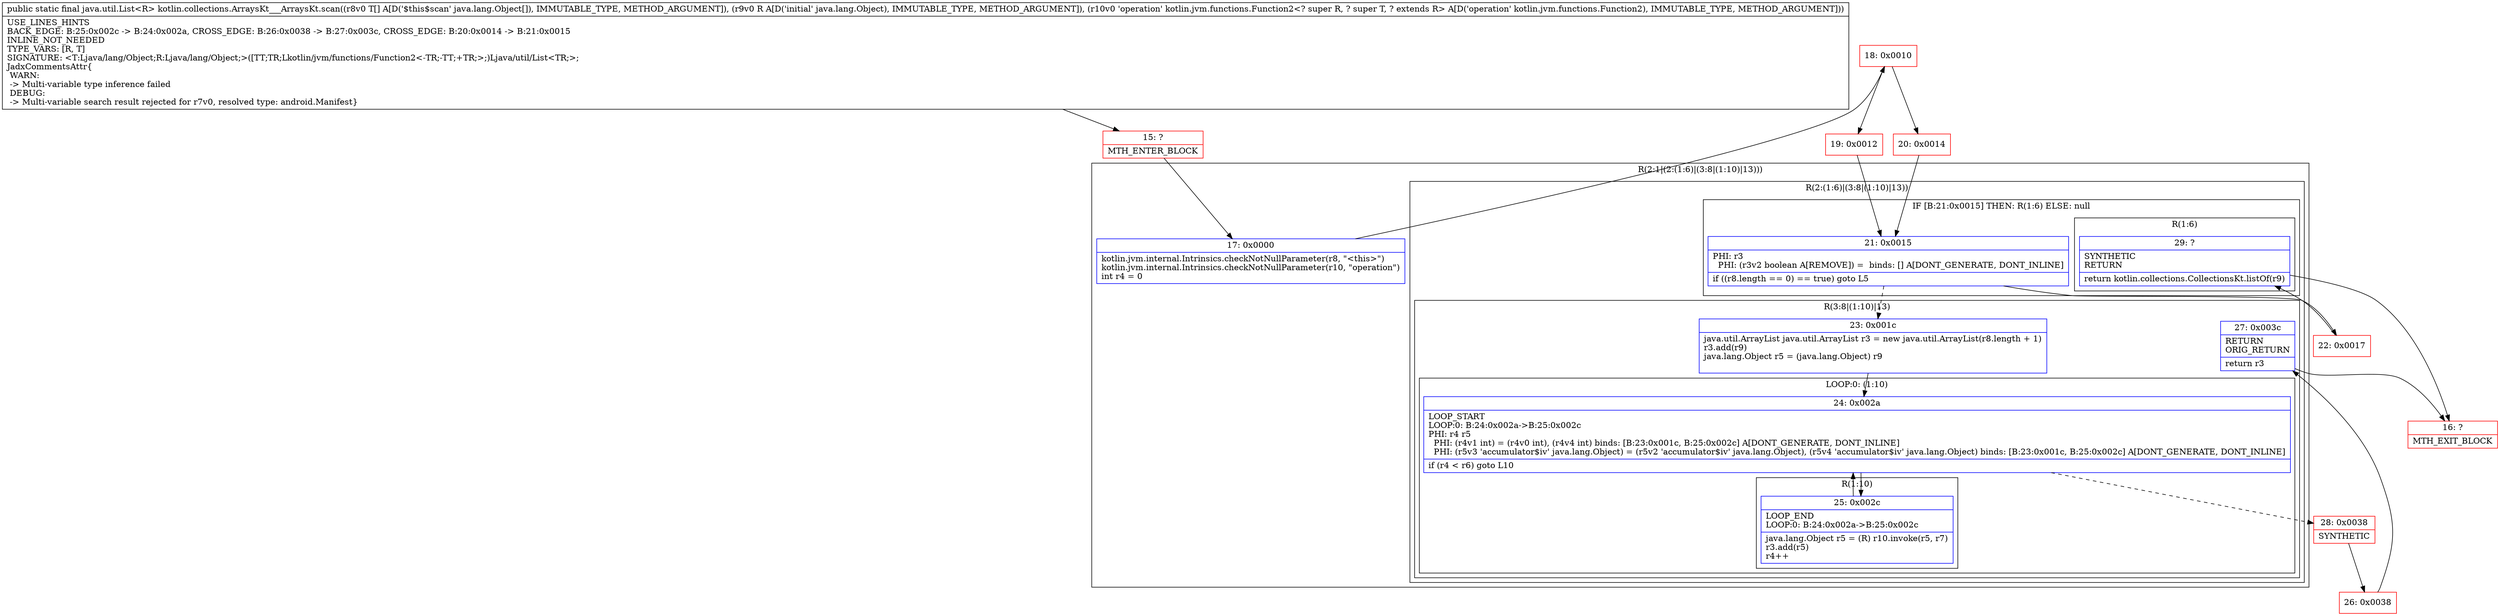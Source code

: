 digraph "CFG forkotlin.collections.ArraysKt___ArraysKt.scan([Ljava\/lang\/Object;Ljava\/lang\/Object;Lkotlin\/jvm\/functions\/Function2;)Ljava\/util\/List;" {
subgraph cluster_Region_539182759 {
label = "R(2:1|(2:(1:6)|(3:8|(1:10)|13)))";
node [shape=record,color=blue];
Node_17 [shape=record,label="{17\:\ 0x0000|kotlin.jvm.internal.Intrinsics.checkNotNullParameter(r8, \"\<this\>\")\lkotlin.jvm.internal.Intrinsics.checkNotNullParameter(r10, \"operation\")\lint r4 = 0\l}"];
subgraph cluster_Region_1044348826 {
label = "R(2:(1:6)|(3:8|(1:10)|13))";
node [shape=record,color=blue];
subgraph cluster_IfRegion_1495786891 {
label = "IF [B:21:0x0015] THEN: R(1:6) ELSE: null";
node [shape=record,color=blue];
Node_21 [shape=record,label="{21\:\ 0x0015|PHI: r3 \l  PHI: (r3v2 boolean A[REMOVE]) =  binds: [] A[DONT_GENERATE, DONT_INLINE]\l|if ((r8.length == 0) == true) goto L5\l}"];
subgraph cluster_Region_1719708671 {
label = "R(1:6)";
node [shape=record,color=blue];
Node_29 [shape=record,label="{29\:\ ?|SYNTHETIC\lRETURN\l|return kotlin.collections.CollectionsKt.listOf(r9)\l}"];
}
}
subgraph cluster_Region_1794180525 {
label = "R(3:8|(1:10)|13)";
node [shape=record,color=blue];
Node_23 [shape=record,label="{23\:\ 0x001c|java.util.ArrayList java.util.ArrayList r3 = new java.util.ArrayList(r8.length + 1)\lr3.add(r9)\ljava.lang.Object r5 = (java.lang.Object) r9\l\l}"];
subgraph cluster_LoopRegion_2133808490 {
label = "LOOP:0: (1:10)";
node [shape=record,color=blue];
Node_24 [shape=record,label="{24\:\ 0x002a|LOOP_START\lLOOP:0: B:24:0x002a\-\>B:25:0x002c\lPHI: r4 r5 \l  PHI: (r4v1 int) = (r4v0 int), (r4v4 int) binds: [B:23:0x001c, B:25:0x002c] A[DONT_GENERATE, DONT_INLINE]\l  PHI: (r5v3 'accumulator$iv' java.lang.Object) = (r5v2 'accumulator$iv' java.lang.Object), (r5v4 'accumulator$iv' java.lang.Object) binds: [B:23:0x001c, B:25:0x002c] A[DONT_GENERATE, DONT_INLINE]\l|if (r4 \< r6) goto L10\l}"];
subgraph cluster_Region_1278301994 {
label = "R(1:10)";
node [shape=record,color=blue];
Node_25 [shape=record,label="{25\:\ 0x002c|LOOP_END\lLOOP:0: B:24:0x002a\-\>B:25:0x002c\l|java.lang.Object r5 = (R) r10.invoke(r5, r7)\lr3.add(r5)\lr4++\l}"];
}
}
Node_27 [shape=record,label="{27\:\ 0x003c|RETURN\lORIG_RETURN\l|return r3\l}"];
}
}
}
Node_15 [shape=record,color=red,label="{15\:\ ?|MTH_ENTER_BLOCK\l}"];
Node_18 [shape=record,color=red,label="{18\:\ 0x0010}"];
Node_19 [shape=record,color=red,label="{19\:\ 0x0012}"];
Node_22 [shape=record,color=red,label="{22\:\ 0x0017}"];
Node_16 [shape=record,color=red,label="{16\:\ ?|MTH_EXIT_BLOCK\l}"];
Node_28 [shape=record,color=red,label="{28\:\ 0x0038|SYNTHETIC\l}"];
Node_26 [shape=record,color=red,label="{26\:\ 0x0038}"];
Node_20 [shape=record,color=red,label="{20\:\ 0x0014}"];
MethodNode[shape=record,label="{public static final java.util.List\<R\> kotlin.collections.ArraysKt___ArraysKt.scan((r8v0 T[] A[D('$this$scan' java.lang.Object[]), IMMUTABLE_TYPE, METHOD_ARGUMENT]), (r9v0 R A[D('initial' java.lang.Object), IMMUTABLE_TYPE, METHOD_ARGUMENT]), (r10v0 'operation' kotlin.jvm.functions.Function2\<? super R, ? super T, ? extends R\> A[D('operation' kotlin.jvm.functions.Function2), IMMUTABLE_TYPE, METHOD_ARGUMENT]))  | USE_LINES_HINTS\lBACK_EDGE: B:25:0x002c \-\> B:24:0x002a, CROSS_EDGE: B:26:0x0038 \-\> B:27:0x003c, CROSS_EDGE: B:20:0x0014 \-\> B:21:0x0015\lINLINE_NOT_NEEDED\lTYPE_VARS: [R, T]\lSIGNATURE: \<T:Ljava\/lang\/Object;R:Ljava\/lang\/Object;\>([TT;TR;Lkotlin\/jvm\/functions\/Function2\<\-TR;\-TT;+TR;\>;)Ljava\/util\/List\<TR;\>;\lJadxCommentsAttr\{\l WARN: \l \-\> Multi\-variable type inference failed\l DEBUG: \l \-\> Multi\-variable search result rejected for r7v0, resolved type: android.Manifest\}\l}"];
MethodNode -> Node_15;Node_17 -> Node_18;
Node_21 -> Node_22;
Node_21 -> Node_23[style=dashed];
Node_29 -> Node_16;
Node_23 -> Node_24;
Node_24 -> Node_25;
Node_24 -> Node_28[style=dashed];
Node_25 -> Node_24;
Node_27 -> Node_16;
Node_15 -> Node_17;
Node_18 -> Node_19;
Node_18 -> Node_20;
Node_19 -> Node_21;
Node_22 -> Node_29;
Node_28 -> Node_26;
Node_26 -> Node_27;
Node_20 -> Node_21;
}

